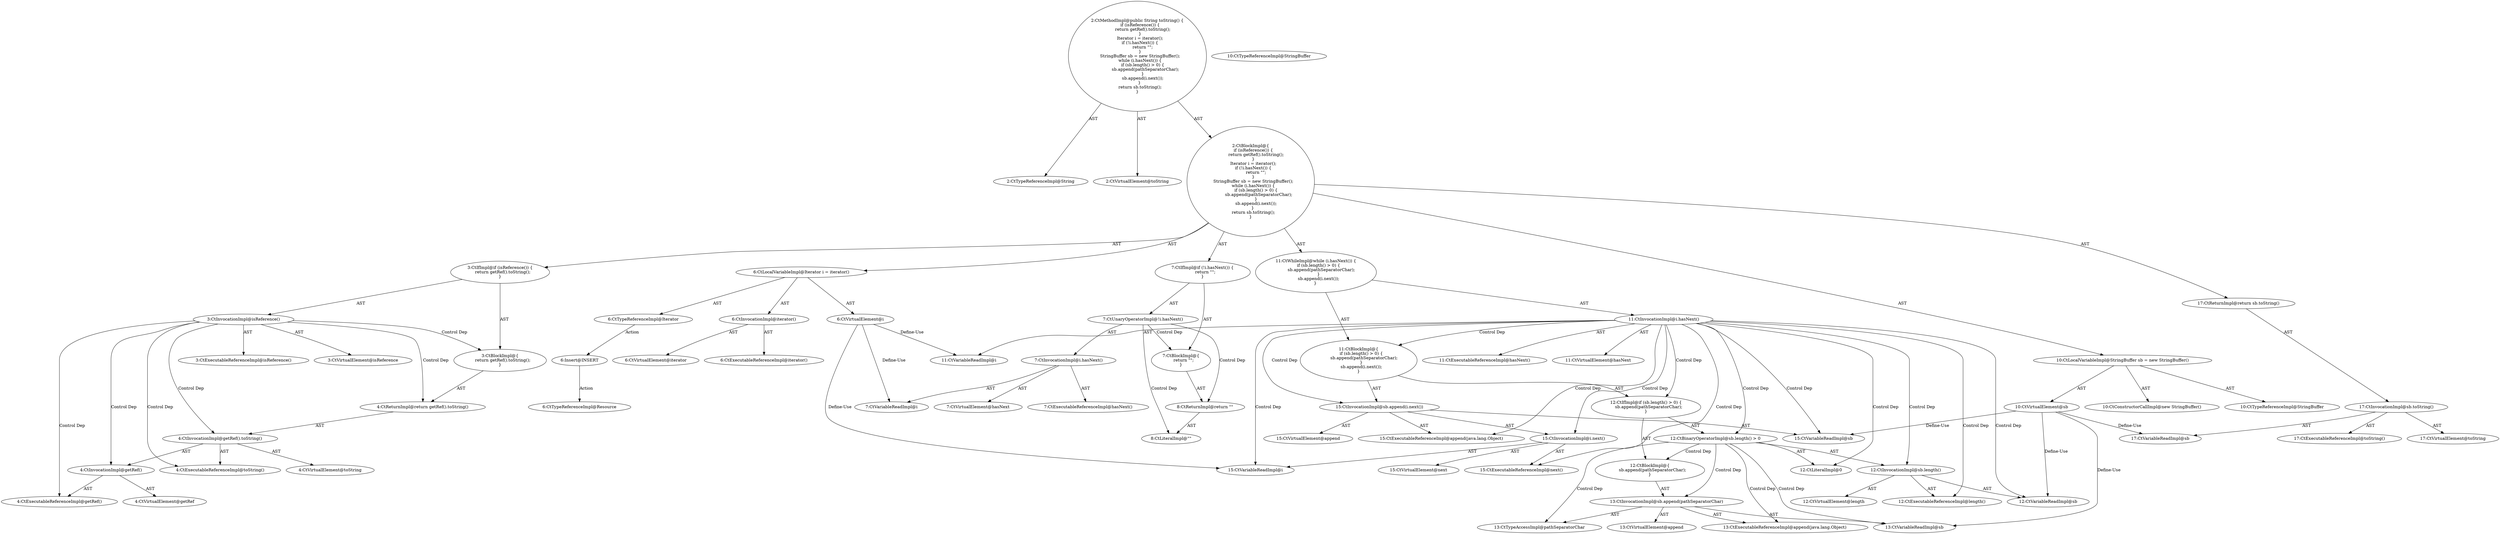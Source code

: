 digraph "toString#?" {
0 [label="2:CtTypeReferenceImpl@String" shape=ellipse]
1 [label="2:CtVirtualElement@toString" shape=ellipse]
2 [label="3:CtExecutableReferenceImpl@isReference()" shape=ellipse]
3 [label="3:CtVirtualElement@isReference" shape=ellipse]
4 [label="3:CtInvocationImpl@isReference()" shape=ellipse]
5 [label="4:CtExecutableReferenceImpl@toString()" shape=ellipse]
6 [label="4:CtVirtualElement@toString" shape=ellipse]
7 [label="4:CtExecutableReferenceImpl@getRef()" shape=ellipse]
8 [label="4:CtVirtualElement@getRef" shape=ellipse]
9 [label="4:CtInvocationImpl@getRef()" shape=ellipse]
10 [label="4:CtInvocationImpl@getRef().toString()" shape=ellipse]
11 [label="4:CtReturnImpl@return getRef().toString()" shape=ellipse]
12 [label="3:CtBlockImpl@\{
    return getRef().toString();
\}" shape=ellipse]
13 [label="3:CtIfImpl@if (isReference()) \{
    return getRef().toString();
\}" shape=ellipse]
14 [label="6:CtTypeReferenceImpl@Iterator" shape=ellipse]
15 [label="6:CtExecutableReferenceImpl@iterator()" shape=ellipse]
16 [label="6:CtVirtualElement@iterator" shape=ellipse]
17 [label="6:CtInvocationImpl@iterator()" shape=ellipse]
18 [label="6:CtVirtualElement@i" shape=ellipse]
19 [label="6:CtLocalVariableImpl@Iterator i = iterator()" shape=ellipse]
20 [label="7:CtExecutableReferenceImpl@hasNext()" shape=ellipse]
21 [label="7:CtVirtualElement@hasNext" shape=ellipse]
22 [label="7:CtVariableReadImpl@i" shape=ellipse]
23 [label="7:CtInvocationImpl@i.hasNext()" shape=ellipse]
24 [label="7:CtUnaryOperatorImpl@!i.hasNext()" shape=ellipse]
25 [label="8:CtLiteralImpl@\"\"" shape=ellipse]
26 [label="8:CtReturnImpl@return \"\"" shape=ellipse]
27 [label="7:CtBlockImpl@\{
    return \"\";
\}" shape=ellipse]
28 [label="7:CtIfImpl@if (!i.hasNext()) \{
    return \"\";
\}" shape=ellipse]
29 [label="10:CtTypeReferenceImpl@StringBuffer" shape=ellipse]
30 [label="10:CtTypeReferenceImpl@StringBuffer" shape=ellipse]
31 [label="10:CtConstructorCallImpl@new StringBuffer()" shape=ellipse]
32 [label="10:CtVirtualElement@sb" shape=ellipse]
33 [label="10:CtLocalVariableImpl@StringBuffer sb = new StringBuffer()" shape=ellipse]
34 [label="11:CtExecutableReferenceImpl@hasNext()" shape=ellipse]
35 [label="11:CtVirtualElement@hasNext" shape=ellipse]
36 [label="11:CtVariableReadImpl@i" shape=ellipse]
37 [label="11:CtInvocationImpl@i.hasNext()" shape=ellipse]
38 [label="12:CtExecutableReferenceImpl@length()" shape=ellipse]
39 [label="12:CtVirtualElement@length" shape=ellipse]
40 [label="12:CtVariableReadImpl@sb" shape=ellipse]
41 [label="12:CtInvocationImpl@sb.length()" shape=ellipse]
42 [label="12:CtLiteralImpl@0" shape=ellipse]
43 [label="12:CtBinaryOperatorImpl@sb.length() > 0" shape=ellipse]
44 [label="13:CtExecutableReferenceImpl@append(java.lang.Object)" shape=ellipse]
45 [label="13:CtVirtualElement@append" shape=ellipse]
46 [label="13:CtVariableReadImpl@sb" shape=ellipse]
47 [label="13:CtTypeAccessImpl@pathSeparatorChar" shape=ellipse]
48 [label="13:CtInvocationImpl@sb.append(pathSeparatorChar)" shape=ellipse]
49 [label="12:CtBlockImpl@\{
    sb.append(pathSeparatorChar);
\}" shape=ellipse]
50 [label="12:CtIfImpl@if (sb.length() > 0) \{
    sb.append(pathSeparatorChar);
\}" shape=ellipse]
51 [label="15:CtExecutableReferenceImpl@append(java.lang.Object)" shape=ellipse]
52 [label="15:CtVirtualElement@append" shape=ellipse]
53 [label="15:CtVariableReadImpl@sb" shape=ellipse]
54 [label="15:CtExecutableReferenceImpl@next()" shape=ellipse]
55 [label="15:CtVirtualElement@next" shape=ellipse]
56 [label="15:CtVariableReadImpl@i" shape=ellipse]
57 [label="15:CtInvocationImpl@i.next()" shape=ellipse]
58 [label="15:CtInvocationImpl@sb.append(i.next())" shape=ellipse]
59 [label="11:CtBlockImpl@\{
    if (sb.length() > 0) \{
        sb.append(pathSeparatorChar);
    \}
    sb.append(i.next());
\}" shape=ellipse]
60 [label="11:CtWhileImpl@while (i.hasNext()) \{
    if (sb.length() > 0) \{
        sb.append(pathSeparatorChar);
    \}
    sb.append(i.next());
\} " shape=ellipse]
61 [label="17:CtExecutableReferenceImpl@toString()" shape=ellipse]
62 [label="17:CtVirtualElement@toString" shape=ellipse]
63 [label="17:CtVariableReadImpl@sb" shape=ellipse]
64 [label="17:CtInvocationImpl@sb.toString()" shape=ellipse]
65 [label="17:CtReturnImpl@return sb.toString()" shape=ellipse]
66 [label="2:CtBlockImpl@\{
    if (isReference()) \{
        return getRef().toString();
    \}
    Iterator i = iterator();
    if (!i.hasNext()) \{
        return \"\";
    \}
    StringBuffer sb = new StringBuffer();
    while (i.hasNext()) \{
        if (sb.length() > 0) \{
            sb.append(pathSeparatorChar);
        \}
        sb.append(i.next());
    \} 
    return sb.toString();
\}" shape=ellipse]
67 [label="2:CtMethodImpl@public String toString() \{
    if (isReference()) \{
        return getRef().toString();
    \}
    Iterator i = iterator();
    if (!i.hasNext()) \{
        return \"\";
    \}
    StringBuffer sb = new StringBuffer();
    while (i.hasNext()) \{
        if (sb.length() > 0) \{
            sb.append(pathSeparatorChar);
        \}
        sb.append(i.next());
    \} 
    return sb.toString();
\}" shape=ellipse]
68 [label="6:Insert@INSERT" shape=ellipse]
69 [label="6:CtTypeReferenceImpl@Resource" shape=ellipse]
4 -> 3 [label="AST"];
4 -> 2 [label="AST"];
4 -> 12 [label="Control Dep"];
4 -> 11 [label="Control Dep"];
4 -> 10 [label="Control Dep"];
4 -> 5 [label="Control Dep"];
4 -> 9 [label="Control Dep"];
4 -> 7 [label="Control Dep"];
9 -> 8 [label="AST"];
9 -> 7 [label="AST"];
10 -> 6 [label="AST"];
10 -> 9 [label="AST"];
10 -> 5 [label="AST"];
11 -> 10 [label="AST"];
12 -> 11 [label="AST"];
13 -> 4 [label="AST"];
13 -> 12 [label="AST"];
14 -> 68 [label="Action"];
17 -> 16 [label="AST"];
17 -> 15 [label="AST"];
18 -> 22 [label="Define-Use"];
18 -> 36 [label="Define-Use"];
18 -> 56 [label="Define-Use"];
19 -> 18 [label="AST"];
19 -> 14 [label="AST"];
19 -> 17 [label="AST"];
23 -> 21 [label="AST"];
23 -> 22 [label="AST"];
23 -> 20 [label="AST"];
24 -> 23 [label="AST"];
24 -> 27 [label="Control Dep"];
24 -> 26 [label="Control Dep"];
24 -> 25 [label="Control Dep"];
26 -> 25 [label="AST"];
27 -> 26 [label="AST"];
28 -> 24 [label="AST"];
28 -> 27 [label="AST"];
32 -> 40 [label="Define-Use"];
32 -> 46 [label="Define-Use"];
32 -> 53 [label="Define-Use"];
32 -> 63 [label="Define-Use"];
33 -> 32 [label="AST"];
33 -> 29 [label="AST"];
33 -> 31 [label="AST"];
37 -> 35 [label="AST"];
37 -> 36 [label="AST"];
37 -> 34 [label="AST"];
37 -> 59 [label="Control Dep"];
37 -> 50 [label="Control Dep"];
37 -> 43 [label="Control Dep"];
37 -> 41 [label="Control Dep"];
37 -> 38 [label="Control Dep"];
37 -> 40 [label="Control Dep"];
37 -> 42 [label="Control Dep"];
37 -> 58 [label="Control Dep"];
37 -> 51 [label="Control Dep"];
37 -> 53 [label="Control Dep"];
37 -> 57 [label="Control Dep"];
37 -> 54 [label="Control Dep"];
37 -> 56 [label="Control Dep"];
41 -> 39 [label="AST"];
41 -> 40 [label="AST"];
41 -> 38 [label="AST"];
43 -> 41 [label="AST"];
43 -> 42 [label="AST"];
43 -> 49 [label="Control Dep"];
43 -> 48 [label="Control Dep"];
43 -> 44 [label="Control Dep"];
43 -> 46 [label="Control Dep"];
43 -> 47 [label="Control Dep"];
48 -> 45 [label="AST"];
48 -> 46 [label="AST"];
48 -> 44 [label="AST"];
48 -> 47 [label="AST"];
49 -> 48 [label="AST"];
50 -> 43 [label="AST"];
50 -> 49 [label="AST"];
57 -> 55 [label="AST"];
57 -> 56 [label="AST"];
57 -> 54 [label="AST"];
58 -> 52 [label="AST"];
58 -> 53 [label="AST"];
58 -> 51 [label="AST"];
58 -> 57 [label="AST"];
59 -> 50 [label="AST"];
59 -> 58 [label="AST"];
60 -> 37 [label="AST"];
60 -> 59 [label="AST"];
64 -> 62 [label="AST"];
64 -> 63 [label="AST"];
64 -> 61 [label="AST"];
65 -> 64 [label="AST"];
66 -> 13 [label="AST"];
66 -> 19 [label="AST"];
66 -> 28 [label="AST"];
66 -> 33 [label="AST"];
66 -> 60 [label="AST"];
66 -> 65 [label="AST"];
67 -> 1 [label="AST"];
67 -> 0 [label="AST"];
67 -> 66 [label="AST"];
68 -> 69 [label="Action"];
}